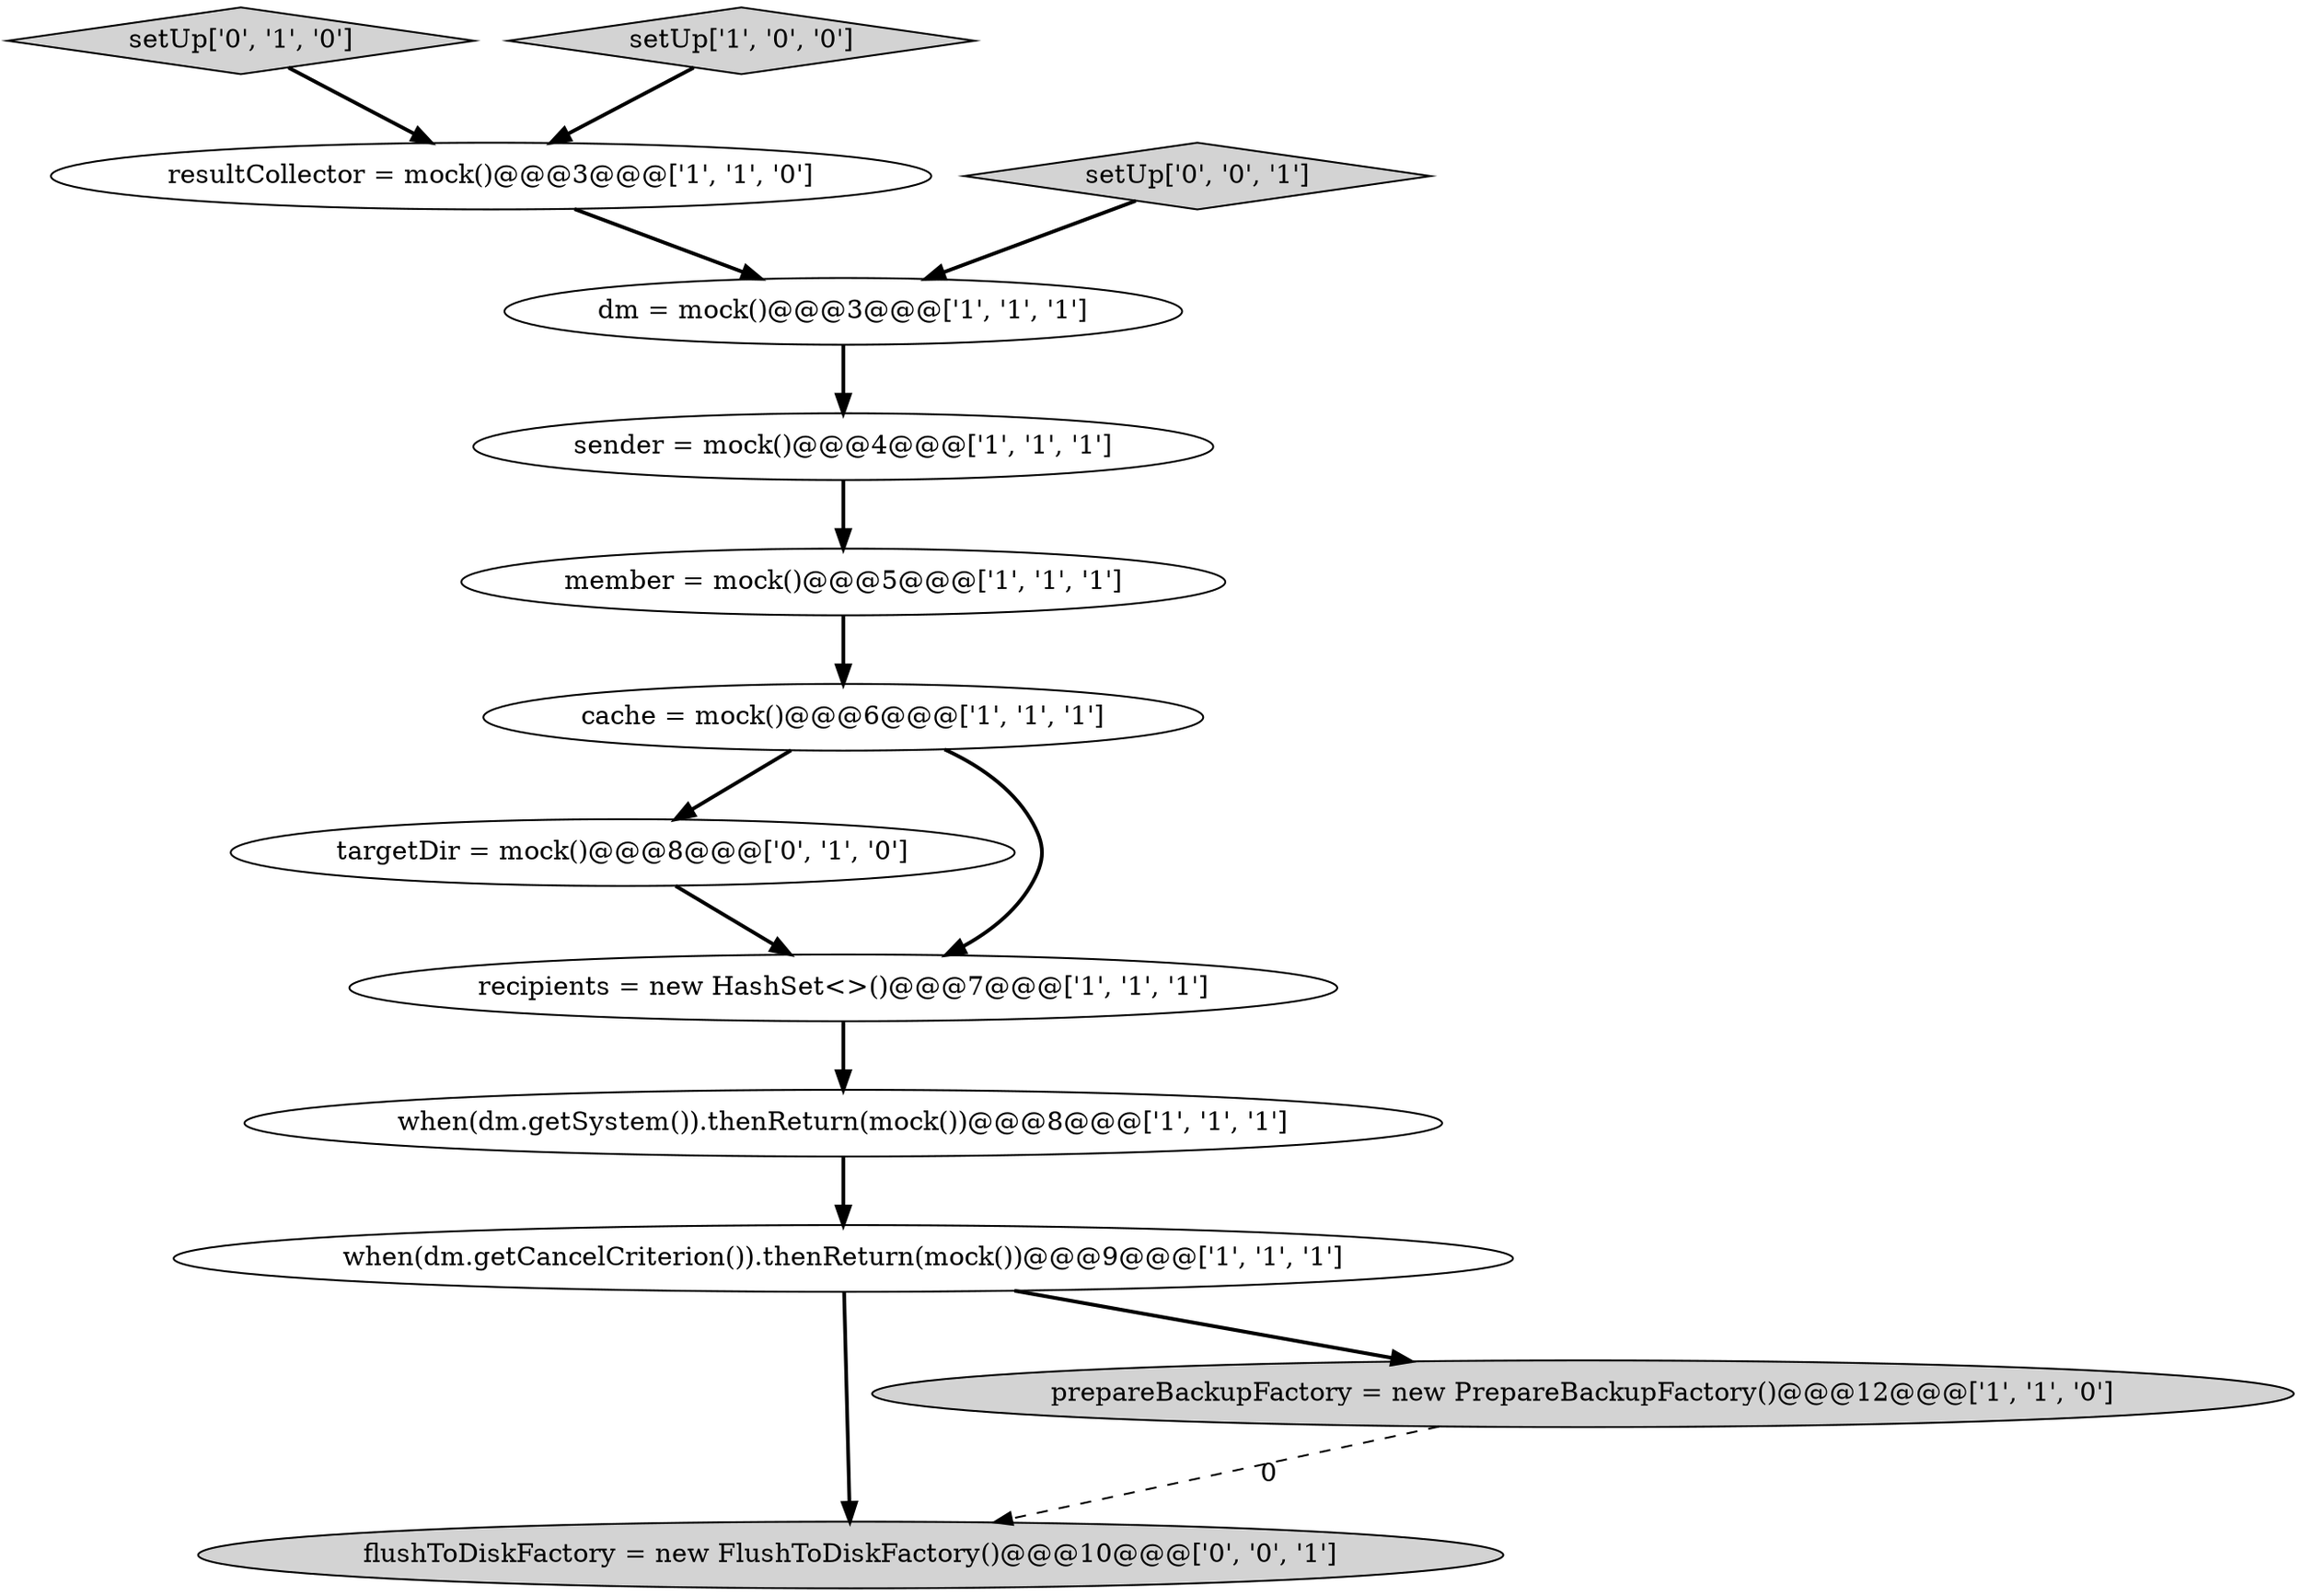 digraph {
12 [style = filled, label = "flushToDiskFactory = new FlushToDiskFactory()@@@10@@@['0', '0', '1']", fillcolor = lightgray, shape = ellipse image = "AAA0AAABBB3BBB"];
6 [style = filled, label = "when(dm.getSystem()).thenReturn(mock())@@@8@@@['1', '1', '1']", fillcolor = white, shape = ellipse image = "AAA0AAABBB1BBB"];
7 [style = filled, label = "prepareBackupFactory = new PrepareBackupFactory()@@@12@@@['1', '1', '0']", fillcolor = lightgray, shape = ellipse image = "AAA0AAABBB1BBB"];
3 [style = filled, label = "sender = mock()@@@4@@@['1', '1', '1']", fillcolor = white, shape = ellipse image = "AAA0AAABBB1BBB"];
11 [style = filled, label = "targetDir = mock()@@@8@@@['0', '1', '0']", fillcolor = white, shape = ellipse image = "AAA1AAABBB2BBB"];
2 [style = filled, label = "when(dm.getCancelCriterion()).thenReturn(mock())@@@9@@@['1', '1', '1']", fillcolor = white, shape = ellipse image = "AAA0AAABBB1BBB"];
10 [style = filled, label = "setUp['0', '1', '0']", fillcolor = lightgray, shape = diamond image = "AAA0AAABBB2BBB"];
4 [style = filled, label = "cache = mock()@@@6@@@['1', '1', '1']", fillcolor = white, shape = ellipse image = "AAA0AAABBB1BBB"];
1 [style = filled, label = "resultCollector = mock()@@@3@@@['1', '1', '0']", fillcolor = white, shape = ellipse image = "AAA0AAABBB1BBB"];
9 [style = filled, label = "dm = mock()@@@3@@@['1', '1', '1']", fillcolor = white, shape = ellipse image = "AAA0AAABBB1BBB"];
13 [style = filled, label = "setUp['0', '0', '1']", fillcolor = lightgray, shape = diamond image = "AAA0AAABBB3BBB"];
5 [style = filled, label = "setUp['1', '0', '0']", fillcolor = lightgray, shape = diamond image = "AAA0AAABBB1BBB"];
8 [style = filled, label = "recipients = new HashSet<>()@@@7@@@['1', '1', '1']", fillcolor = white, shape = ellipse image = "AAA0AAABBB1BBB"];
0 [style = filled, label = "member = mock()@@@5@@@['1', '1', '1']", fillcolor = white, shape = ellipse image = "AAA0AAABBB1BBB"];
4->11 [style = bold, label=""];
10->1 [style = bold, label=""];
9->3 [style = bold, label=""];
13->9 [style = bold, label=""];
4->8 [style = bold, label=""];
0->4 [style = bold, label=""];
1->9 [style = bold, label=""];
8->6 [style = bold, label=""];
11->8 [style = bold, label=""];
3->0 [style = bold, label=""];
2->7 [style = bold, label=""];
2->12 [style = bold, label=""];
6->2 [style = bold, label=""];
7->12 [style = dashed, label="0"];
5->1 [style = bold, label=""];
}

